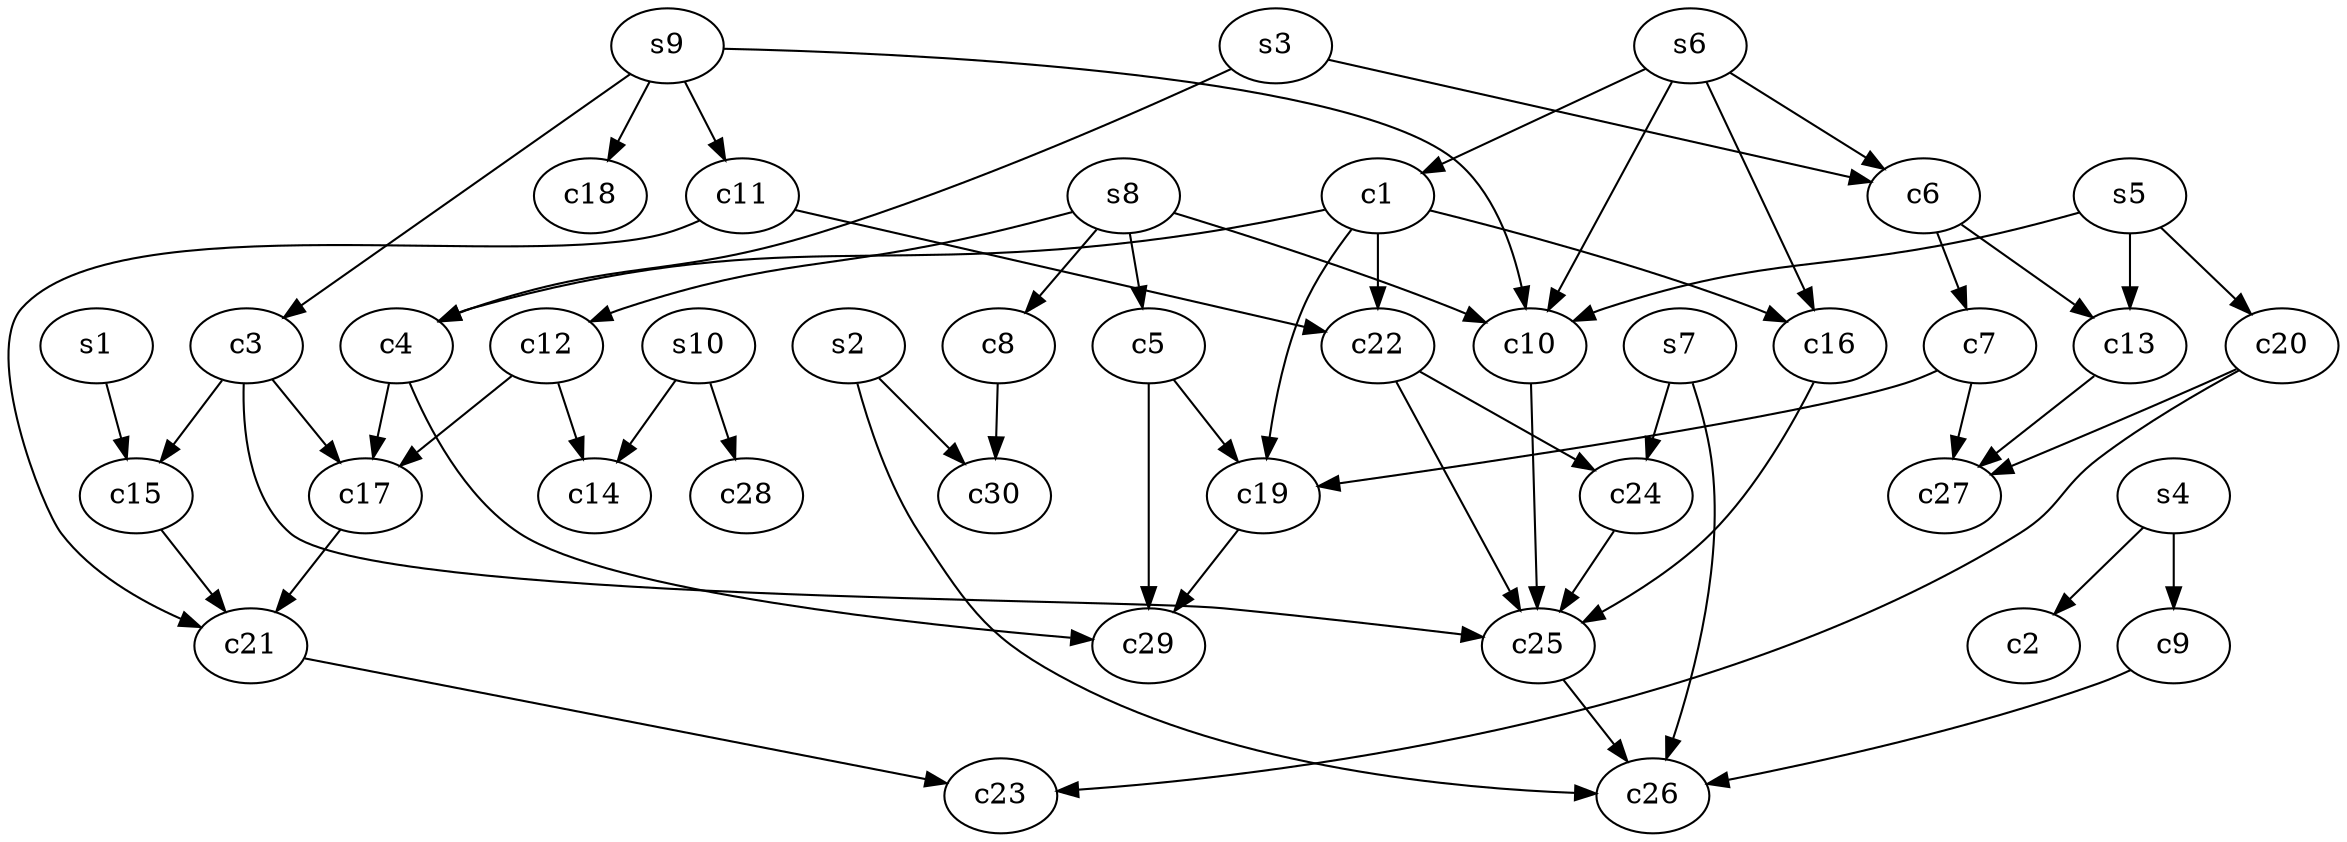 digraph information {
	0 [label="s1"]
	1 [label="s2"]
	2 [label="s3"]
	3 [label="s4"]
	4 [label="s5"]
	5 [label="s6"]
	6 [label="s7"]
	7 [label="s8"]
	8 [label="s9"]
	9 [label="s10"]
	10 [label="c1"]
	11 [label="c2"]
	12 [label="c3"]
	13 [label="c4"]
	14 [label="c5"]
	15 [label="c6"]
	16 [label="c7"]
	17 [label="c8"]
	18 [label="c9"]
	19 [label="c10"]
	20 [label="c11"]
	21 [label="c12"]
	22 [label="c13"]
	23 [label="c14"]
	24 [label="c15"]
	25 [label="c16"]
	26 [label="c17"]
	27 [label="c18"]
	28 [label="c19"]
	29 [label="c20"]
	30 [label="c21"]
	31 [label="c22"]
	32 [label="c23"]
	33 [label="c24"]
	34 [label="c25"]
	35 [label="c26"]
	36 [label="c27"]
	37 [label="c28"]
	38 [label="c29"]
	39 [label="c30"]
	0 -> 24;
	1 -> 35;
	1 -> 39;
	2 -> 13;
	2 -> 15;
	3 -> 11;
	3 -> 18;
	4 -> 19;
	4 -> 22;
	4 -> 29;
	5 -> 10;
	5 -> 15;
	5 -> 19;
	5 -> 25;
	6 -> 33;
	6 -> 35;
	7 -> 14;
	7 -> 17;
	7 -> 19;
	7 -> 21;
	8 -> 12;
	8 -> 19;
	8 -> 20;
	8 -> 27;
	9 -> 23;
	9 -> 37;
	10 -> 13;
	10 -> 25;
	10 -> 28;
	10 -> 31;
	12 -> 24;
	12 -> 26;
	12 -> 34;
	13 -> 26;
	13 -> 38;
	14 -> 28;
	14 -> 38;
	15 -> 16;
	15 -> 22;
	16 -> 28;
	16 -> 36;
	17 -> 39;
	18 -> 35;
	19 -> 34;
	20 -> 30;
	20 -> 31;
	21 -> 23;
	21 -> 26;
	22 -> 36;
	24 -> 30;
	25 -> 34;
	26 -> 30;
	28 -> 38;
	29 -> 32;
	29 -> 36;
	30 -> 32;
	31 -> 33;
	31 -> 34;
	33 -> 34;
	34 -> 35;
}